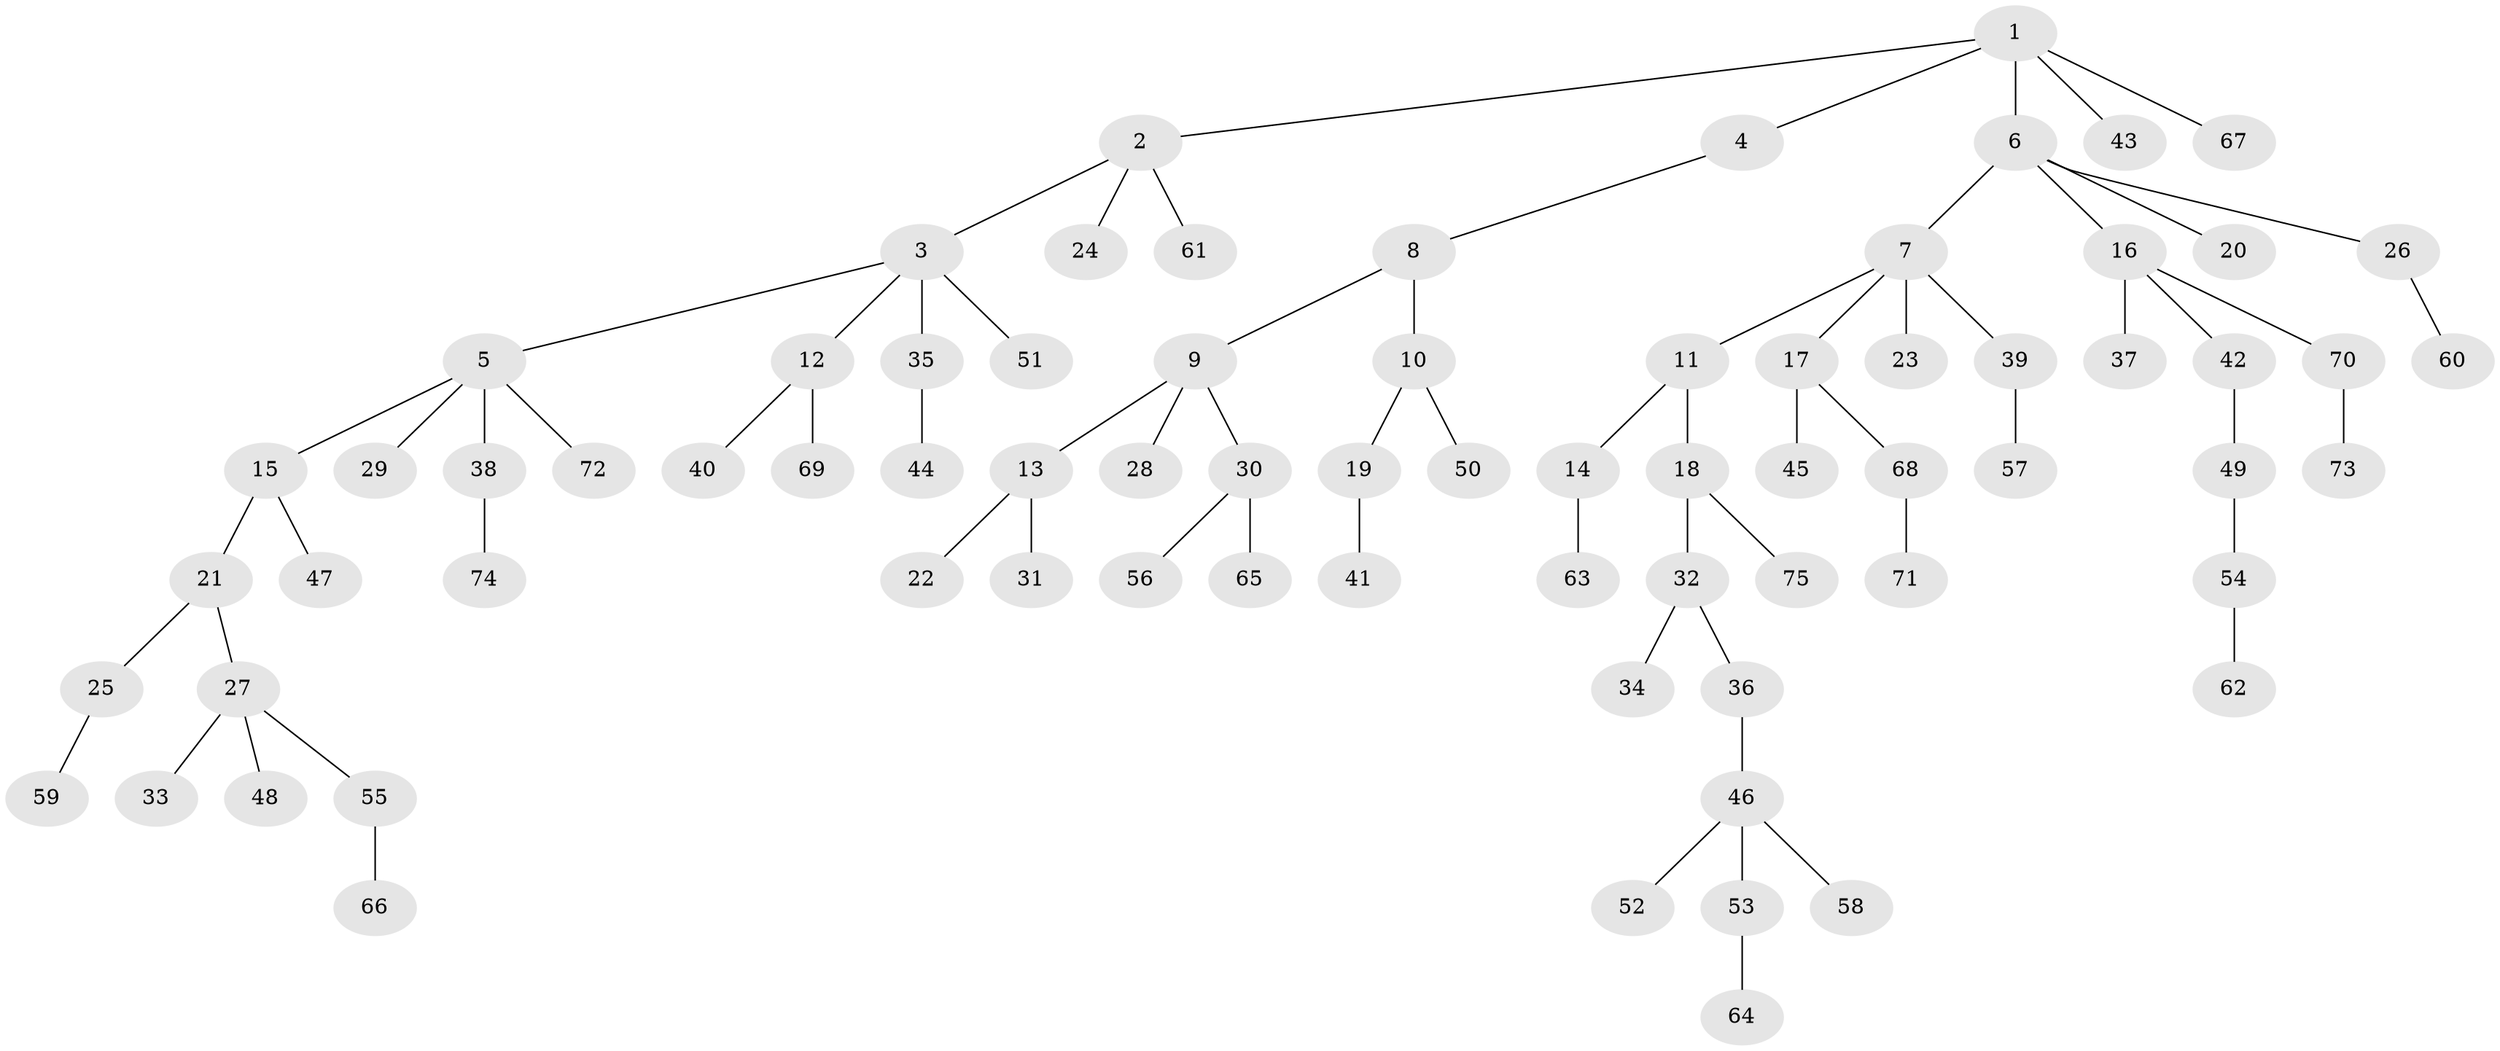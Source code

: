 // coarse degree distribution, {4: 0.10638297872340426, 7: 0.0425531914893617, 3: 0.06382978723404255, 2: 0.1702127659574468, 1: 0.5957446808510638, 5: 0.02127659574468085}
// Generated by graph-tools (version 1.1) at 2025/42/03/06/25 10:42:05]
// undirected, 75 vertices, 74 edges
graph export_dot {
graph [start="1"]
  node [color=gray90,style=filled];
  1;
  2;
  3;
  4;
  5;
  6;
  7;
  8;
  9;
  10;
  11;
  12;
  13;
  14;
  15;
  16;
  17;
  18;
  19;
  20;
  21;
  22;
  23;
  24;
  25;
  26;
  27;
  28;
  29;
  30;
  31;
  32;
  33;
  34;
  35;
  36;
  37;
  38;
  39;
  40;
  41;
  42;
  43;
  44;
  45;
  46;
  47;
  48;
  49;
  50;
  51;
  52;
  53;
  54;
  55;
  56;
  57;
  58;
  59;
  60;
  61;
  62;
  63;
  64;
  65;
  66;
  67;
  68;
  69;
  70;
  71;
  72;
  73;
  74;
  75;
  1 -- 2;
  1 -- 4;
  1 -- 6;
  1 -- 43;
  1 -- 67;
  2 -- 3;
  2 -- 24;
  2 -- 61;
  3 -- 5;
  3 -- 12;
  3 -- 35;
  3 -- 51;
  4 -- 8;
  5 -- 15;
  5 -- 29;
  5 -- 38;
  5 -- 72;
  6 -- 7;
  6 -- 16;
  6 -- 20;
  6 -- 26;
  7 -- 11;
  7 -- 17;
  7 -- 23;
  7 -- 39;
  8 -- 9;
  8 -- 10;
  9 -- 13;
  9 -- 28;
  9 -- 30;
  10 -- 19;
  10 -- 50;
  11 -- 14;
  11 -- 18;
  12 -- 40;
  12 -- 69;
  13 -- 22;
  13 -- 31;
  14 -- 63;
  15 -- 21;
  15 -- 47;
  16 -- 37;
  16 -- 42;
  16 -- 70;
  17 -- 45;
  17 -- 68;
  18 -- 32;
  18 -- 75;
  19 -- 41;
  21 -- 25;
  21 -- 27;
  25 -- 59;
  26 -- 60;
  27 -- 33;
  27 -- 48;
  27 -- 55;
  30 -- 56;
  30 -- 65;
  32 -- 34;
  32 -- 36;
  35 -- 44;
  36 -- 46;
  38 -- 74;
  39 -- 57;
  42 -- 49;
  46 -- 52;
  46 -- 53;
  46 -- 58;
  49 -- 54;
  53 -- 64;
  54 -- 62;
  55 -- 66;
  68 -- 71;
  70 -- 73;
}
